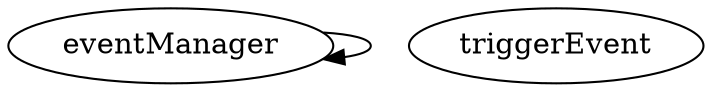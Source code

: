 /* Created by mdot for Matlab */
digraph m2html {
  eventManager -> eventManager;

  eventManager [URL="eventManager.html"];
  triggerEvent [URL="triggerEvent.html"];
}
